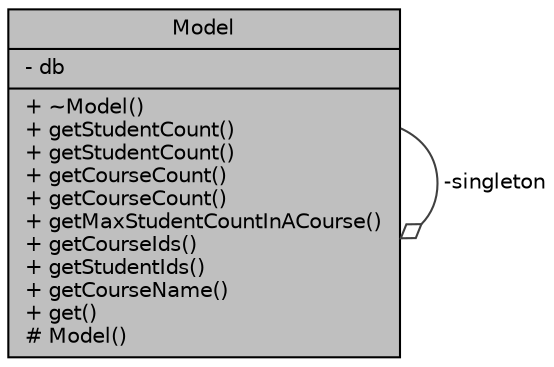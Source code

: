 digraph "Model"
{
 // LATEX_PDF_SIZE
  bgcolor="transparent";
  edge [fontname="Helvetica",fontsize="10",labelfontname="Helvetica",labelfontsize="10"];
  node [fontname="Helvetica",fontsize="10",shape=record];
  Node1 [label="{Model\n|- db\l|+ ~Model()\l+ getStudentCount()\l+ getStudentCount()\l+ getCourseCount()\l+ getCourseCount()\l+ getMaxStudentCountInACourse()\l+ getCourseIds()\l+ getStudentIds()\l+ getCourseName()\l+ get()\l# Model()\l}",height=0.2,width=0.4,color="black", fillcolor="grey75", style="filled", fontcolor="black",tooltip=" "];
  Node1 -> Node1 [color="grey25",fontsize="10",style="solid",label=" -singleton" ,arrowhead="odiamond",fontname="Helvetica"];
}
